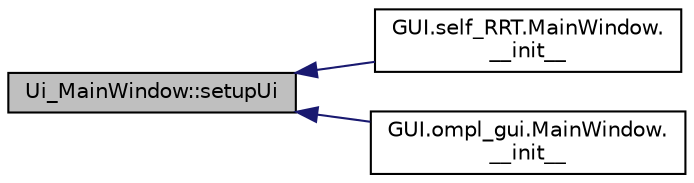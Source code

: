 digraph "Ui_MainWindow::setupUi"
{
 // INTERACTIVE_SVG=YES
  edge [fontname="Helvetica",fontsize="10",labelfontname="Helvetica",labelfontsize="10"];
  node [fontname="Helvetica",fontsize="10",shape=record];
  rankdir="LR";
  Node1 [label="Ui_MainWindow::setupUi",height=0.2,width=0.4,color="black", fillcolor="grey75", style="filled", fontcolor="black"];
  Node1 -> Node2 [dir="back",color="midnightblue",fontsize="10",style="solid",fontname="Helvetica"];
  Node2 [label="GUI.self_RRT.MainWindow.\l__init__",height=0.2,width=0.4,color="black", fillcolor="white", style="filled",URL="$d6/dc8/class_g_u_i_1_1self___r_r_t_1_1_main_window.html#a340b69dcea50ddf5ef010e7044e208c5"];
  Node1 -> Node3 [dir="back",color="midnightblue",fontsize="10",style="solid",fontname="Helvetica"];
  Node3 [label="GUI.ompl_gui.MainWindow.\l__init__",height=0.2,width=0.4,color="black", fillcolor="white", style="filled",URL="$da/d05/class_g_u_i_1_1ompl__gui_1_1_main_window.html#aee5a6d338deb5d595f09d8f3d81dc42c"];
}
